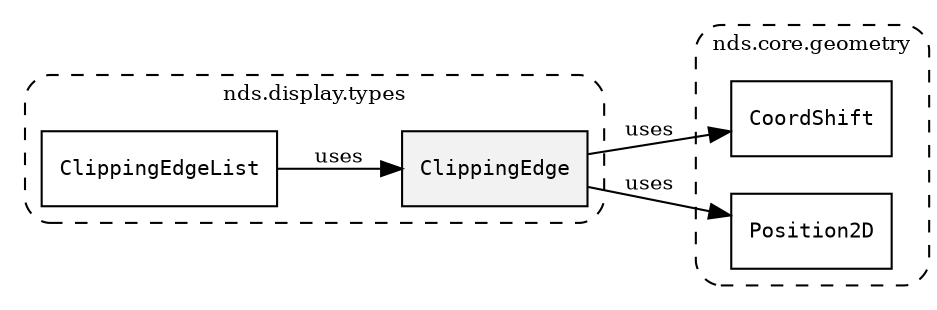 /**
 * This dot file creates symbol collaboration diagram for ClippingEdge.
 */
digraph ZSERIO
{
    node [shape=box, fontsize=10];
    rankdir="LR";
    fontsize=10;
    tooltip="ClippingEdge collaboration diagram";

    subgraph "cluster_nds.display.types"
    {
        style="dashed, rounded";
        label="nds.display.types";
        tooltip="Package nds.display.types";
        href="../../../content/packages/nds.display.types.html#Package-nds-display-types";
        target="_parent";

        "ClippingEdge" [style="filled", fillcolor="#0000000D", target="_parent", label=<<font face="monospace"><table align="center" border="0" cellspacing="0" cellpadding="0"><tr><td href="../../../content/packages/nds.display.types.html#Structure-ClippingEdge" title="Structure defined in nds.display.types">ClippingEdge</td></tr></table></font>>];
        "ClippingEdgeList" [target="_parent", label=<<font face="monospace"><table align="center" border="0" cellspacing="0" cellpadding="0"><tr><td href="../../../content/packages/nds.display.types.html#Structure-ClippingEdgeList" title="Structure defined in nds.display.types">ClippingEdgeList</td></tr></table></font>>];
    }

    subgraph "cluster_nds.core.geometry"
    {
        style="dashed, rounded";
        label="nds.core.geometry";
        tooltip="Package nds.core.geometry";
        href="../../../content/packages/nds.core.geometry.html#Package-nds-core-geometry";
        target="_parent";

        "CoordShift" [target="_parent", label=<<font face="monospace"><table align="center" border="0" cellspacing="0" cellpadding="0"><tr><td href="../../../content/packages/nds.core.geometry.html#Subtype-CoordShift" title="Subtype defined in nds.core.geometry">CoordShift</td></tr></table></font>>];
        "Position2D" [target="_parent", label=<<font face="monospace"><table align="center" border="0" cellspacing="0" cellpadding="0"><tr><td href="../../../content/packages/nds.core.geometry.html#Structure-Position2D" title="Structure defined in nds.core.geometry">Position2D</td></tr></table></font>>];
    }

    "ClippingEdge" -> "CoordShift" [label="uses", fontsize=10];
    "ClippingEdge" -> "Position2D" [label="uses", fontsize=10];
    "ClippingEdgeList" -> "ClippingEdge" [label="uses", fontsize=10];
}
